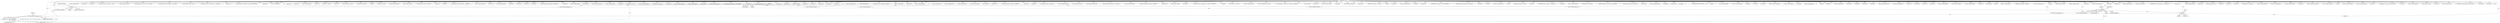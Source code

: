 digraph "0_stb_244d83bc3d859293f55812d48b3db168e581f6ab_0@pointer" {
"1000217" [label="(Call,error(f, VORBIS_invalid_first_page))"];
"1000213" [label="(Call,get32(f))"];
"1000195" [label="(Call,getn(f, header, 6))"];
"1000186" [label="(Call,get8(f))"];
"1000127" [label="(Call,start_page(f))"];
"1000108" [label="(MethodParameterIn,vorb *f)"];
"1000216" [label="(Return,return error(f, VORBIS_invalid_first_page);)"];
"1000205" [label="(Call,vorbis_validate(header))"];
"1001002" [label="(Call,error(f, VORBIS_outofmem))"];
"1001839" [label="(Call,get_bits(f,6))"];
"1000573" [label="(Call,get_bits(f, 8))"];
"1000195" [label="(Call,getn(f, header, 6))"];
"1000910" [label="(Call,setup_malloc(f, sizeof(c->codewords[0]) * c->entries))"];
"1000765" [label="(Call,error(f, VORBIS_invalid_setup))"];
"1001142" [label="(Call,setup_temp_free(f, values, sizeof(*values)*c->sorted_entries))"];
"1001600" [label="(Call,setup_malloc(f, sizeof(c->multiplicands[0]) * c->lookup_values))"];
"1000217" [label="(Call,error(f, VORBIS_invalid_first_page))"];
"1000185" [label="(Call,get8(f) != VORBIS_packet_id)"];
"1000834" [label="(Call,setup_temp_free(f, lengths, c->entries))"];
"1001068" [label="(Call,setup_malloc(f, sizeof(*c->sorted_codewords) * (c->sorted_entries+1)))"];
"1001926" [label="(Call,get_bits(f, 4))"];
"1002550" [label="(Call,setup_malloc(f, sizeof(*r->classdata) * f->codebooks[r->classbook].entries))"];
"1001825" [label="(Call,get_bits(f,16))"];
"1000956" [label="(Call,error(f, VORBIS_outofmem))"];
"1000169" [label="(Call,error(f, VORBIS_invalid_first_page))"];
"1001227" [label="(Call,get_bits(f, 4))"];
"1000593" [label="(Call,get_bits(f,1))"];
"1000928" [label="(Call,error(f, VORBIS_outofmem))"];
"1000667" [label="(Call,get_bits(f,5))"];
"1001318" [label="(Call,get_bits(f, c->value_bits))"];
"1000218" [label="(Identifier,f)"];
"1002435" [label="(Call,get_bits(f,1))"];
"1000630" [label="(Call,setup_temp_malloc(f, c->entries))"];
"1002867" [label="(Call,get_bits(f, ilog(f->channels-1)))"];
"1000108" [label="(MethodParameterIn,vorb *f)"];
"1000509" [label="(Call,CHECK(f))"];
"1002130" [label="(Call,get_bits(f, g->rangebits))"];
"1000521" [label="(Call,error(f, VORBIS_invalid_setup))"];
"1002573" [label="(Call,error(f, VORBIS_outofmem))"];
"1002782" [label="(Call,setup_malloc(f, f->channels * sizeof(*m->chan)))"];
"1002440" [label="(Call,get_bits(f,5))"];
"1001692" [label="(Call,CHECK(f))"];
"1002452" [label="(Call,setup_malloc(f, sizeof(r->residue_books[0]) * r->classifications))"];
"1000219" [label="(Identifier,VORBIS_invalid_first_page)"];
"1000186" [label="(Call,get8(f))"];
"1000705" [label="(Call,error(f, VORBIS_invalid_setup))"];
"1000568" [label="(Call,get_bits(f, 8))"];
"1001088" [label="(Call,error(f, VORBIS_outofmem))"];
"1001987" [label="(Call,get_bits(f, 8))"];
"1002389" [label="(Call,get_bits(f,6))"];
"1002431" [label="(Call,get_bits(f,3))"];
"1001592" [label="(Call,CHECK(f))"];
"1001561" [label="(Call,setup_temp_free(f, mults,sizeof(mults[0])*c->lookup_values))"];
"1003045" [label="(Call,get_bits(f,8))"];
"1003266" [label="(Call,error(f, VORBIS_outofmem))"];
"1000350" [label="(Call,start_packet(f))"];
"1000547" [label="(Call,error(f, VORBIS_invalid_setup))"];
"1002289" [label="(Call,error(f, VORBIS_outofmem))"];
"1003139" [label="(Call,get_bits(f,8))"];
"1000811" [label="(Call,setup_malloc(f, c->entries))"];
"1002001" [label="(Call,error(f, VORBIS_invalid_setup))"];
"1002883" [label="(Call,get_bits(f, ilog(f->channels-1)))"];
"1000539" [label="(Call,get_bits(f, 8))"];
"1003171" [label="(Call,error(f, VORBIS_invalid_setup))"];
"1000464" [label="(Call,error(f, VORBIS_outofmem))"];
"1000371" [label="(Call,start_packet(f))"];
"1001791" [label="(Call,error(f, VORBIS_invalid_setup))"];
"1002707" [label="(Call,setup_malloc(f, f->mapping_count * sizeof(*f->mapping)))"];
"1000190" [label="(Call,error(f, VORBIS_invalid_first_page))"];
"1000989" [label="(Call,setup_temp_malloc(f, sizeof(*values) * c->sorted_entries))"];
"1002513" [label="(Call,get_bits(f, 8))"];
"1000401" [label="(Call,get8_packet(f))"];
"1000689" [label="(Call,get_bits(f, ilog(limit)))"];
"1002834" [label="(Call,get_bits(f,1))"];
"1003090" [label="(Call,get_bits(f, 6))"];
"1000526" [label="(Call,get_bits(f, 8))"];
"1000561" [label="(Call,get_bits(f, 8))"];
"1003132" [label="(Call,get_bits(f,16))"];
"1000211" [label="(ControlStructure,if (get32(f) != 0))"];
"1000139" [label="(Call,error(f, VORBIS_invalid_first_page))"];
"1001340" [label="(Call,error(f, VORBIS_invalid_setup))"];
"1001631" [label="(Call,error(f, VORBIS_outofmem))"];
"1002638" [label="(Call,setup_malloc(f, sizeof(r->classdata[j][0]) * classwords))"];
"1002659" [label="(Call,error(f, VORBIS_outofmem))"];
"1002260" [label="(Call,get_bits(f, 6))"];
"1002346" [label="(Call,error(f, VORBIS_invalid_setup))"];
"1000187" [label="(Identifier,f)"];
"1000200" [label="(Call,error(f, VORBIS_unexpected_eof))"];
"1000823" [label="(Call,error(f, VORBIS_outofmem))"];
"1001298" [label="(Call,error(f, VORBIS_outofmem))"];
"1001440" [label="(Call,error(f, VORBIS_outofmem))"];
"1003542" [label="(Call,stb_vorbis_get_file_offset(f))"];
"1000358" [label="(Call,next_segment(f))"];
"1001832" [label="(Call,get_bits(f,16))"];
"1001679" [label="(Call,setup_temp_free(f, mults, sizeof(mults[0])*c->lookup_values))"];
"1001971" [label="(Call,get_bits(f, 2))"];
"1002062" [label="(Call,get_bits(f,4))"];
"1003201" [label="(Call,setup_malloc(f, sizeof(float) * f->blocksize_1))"];
"1000326" [label="(Call,error(f, VORBIS_invalid_setup))"];
"1003159" [label="(Call,error(f, VORBIS_invalid_setup))"];
"1000232" [label="(Call,error(f, VORBIS_invalid_first_page))"];
"1001283" [label="(Call,setup_temp_malloc(f, sizeof(mults[0]) * c->lookup_values))"];
"1000619" [label="(Call,error(f, VORBIS_invalid_setup))"];
"1001328" [label="(Call,setup_temp_free(f,mults,sizeof(mults[0])*c->lookup_values))"];
"1003174" [label="(Call,flush_packet(f))"];
"1003296" [label="(Call,error(f, VORBIS_outofmem))"];
"1002950" [label="(Call,get_bits(f,2))"];
"1001382" [label="(Call,setup_malloc(f, sizeof(c->multiplicands[0]) * c->sorted_entries * c->dimensions))"];
"1000896" [label="(Call,CHECK(f))"];
"1003311" [label="(Call,init_blocksize(f, 1, f->blocksize_1))"];
"1002046" [label="(Call,error(f, VORBIS_invalid_setup))"];
"1000194" [label="(Call,!getn(f, header, 6))"];
"1001879" [label="(Call,error(f, VORBIS_feature_not_supported))"];
"1001152" [label="(Call,setup_temp_free(f, c->codewords, sizeof(*c->codewords)*c->sorted_entries))"];
"1000376" [label="(Call,IS_PUSH_MODE(f))"];
"1001730" [label="(Call,get_bits(f, 6))"];
"1003000" [label="(Call,error(f, VORBIS_invalid_setup))"];
"1000188" [label="(Identifier,VORBIS_packet_id)"];
"1000197" [label="(Identifier,header)"];
"1000344" [label="(Call,start_page(f))"];
"1000339" [label="(Call,error(f, VORBIS_invalid_first_page))"];
"1001219" [label="(Call,get_bits(f, 32))"];
"1003217" [label="(Call,setup_malloc(f, sizeof(float) * f->blocksize_1/2))"];
"1000128" [label="(Identifier,f)"];
"1000268" [label="(Call,get8(f))"];
"1001779" [label="(Call,get_bits(f, 16))"];
"1000306" [label="(Call,error(f, VORBIS_invalid_setup))"];
"1002804" [label="(Call,get_bits(f,1))"];
"1002765" [label="(Call,get_bits(f,16))"];
"1002270" [label="(Call,setup_malloc(f, f->residue_count * sizeof(f->residue_config[0])))"];
"1001428" [label="(Call,setup_temp_free(f,mults,sizeof(mults[0])*c->lookup_values))"];
"1000552" [label="(Call,get_bits(f, 8))"];
"1001854" [label="(Call,get_bits(f,4))"];
"1003082" [label="(Call,error(f, VORBIS_invalid_setup))"];
"1000249" [label="(Call,get32(f))"];
"1001166" [label="(Call,setup_temp_free(f, lengths, c->entries))"];
"1001690" [label="(Call,CHECK(f))"];
"1000446" [label="(Call,setup_malloc(f, sizeof(*f->codebooks) * f->codebook_count))"];
"1002029" [label="(Call,get_bits(f,8))"];
"1003068" [label="(Call,error(f, VORBIS_invalid_setup))"];
"1003301" [label="(Call,init_blocksize(f, 0, f->blocksize_0))"];
"1000965" [label="(Call,setup_temp_malloc(f, sizeof(*c->codewords) * c->sorted_entries))"];
"1003235" [label="(Call,setup_malloc(f, sizeof(int16) * longest_floorlist))"];
"1002334" [label="(Call,get_bits(f, 16))"];
"1001054" [label="(Call,error(f, VORBIS_invalid_setup))"];
"1002397" [label="(Call,get_bits(f,8))"];
"1002353" [label="(Call,get_bits(f, 24))"];
"1001179" [label="(Call,CHECK(f))"];
"1000159" [label="(Call,error(f, VORBIS_invalid_first_page))"];
"1001405" [label="(Call,setup_malloc(f, sizeof(c->multiplicands[0]) * c->entries        * c->dimensions))"];
"1002800" [label="(Call,error(f, VORBIS_outofmem))"];
"1002954" [label="(Call,error(f, VORBIS_invalid_setup))"];
"1003054" [label="(Call,get_bits(f,8))"];
"1003118" [label="(Call,get_bits(f,1))"];
"1002812" [label="(Call,get_bits(f,4))"];
"1000257" [label="(Call,error(f, VORBIS_invalid_first_page))"];
"1002471" [label="(Call,error(f, VORBIS_outofmem))"];
"1002697" [label="(Call,get_bits(f,6))"];
"1003535" [label="(Call,error(f, VORBIS_outofmem))"];
"1000181" [label="(Call,error(f, VORBIS_invalid_first_page))"];
"1000262" [label="(Call,get32(f))"];
"1000740" [label="(Call,get_bits(f,1))"];
"1001758" [label="(Call,error(f, VORBIS_outofmem))"];
"1001714" [label="(Call,get_bits(f, 16))"];
"1000436" [label="(Call,get_bits(f,8))"];
"1000752" [label="(Call,get_bits(f, 5))"];
"1001875" [label="(Call,get_bits(f,8))"];
"1000127" [label="(Call,start_page(f))"];
"1000381" [label="(Call,is_whole_packet_present(f, TRUE))"];
"1002409" [label="(Call,error(f, VORBIS_invalid_setup))"];
"1000215" [label="(Literal,0)"];
"1001905" [label="(Call,get_bits(f, 5))"];
"1001211" [label="(Call,get_bits(f, 32))"];
"1001235" [label="(Call,get_bits(f,1))"];
"1000198" [label="(Literal,6)"];
"1001818" [label="(Call,get_bits(f,8))"];
"1002773" [label="(Call,error(f, VORBIS_invalid_setup))"];
"1000653" [label="(Call,error(f, VORBIS_outofmem))"];
"1000126" [label="(Call,!start_page(f))"];
"1002940" [label="(Call,error(f, VORBIS_invalid_setup))"];
"1000214" [label="(Identifier,f)"];
"1002984" [label="(Call,get_bits(f, 4))"];
"1000421" [label="(Call,get8_packet(f))"];
"1000331" [label="(Call,get8(f))"];
"1002529" [label="(Call,error(f, VORBIS_invalid_setup))"];
"1003277" [label="(Call,setup_malloc(f, sizeof(float) * f->blocksize_1/2))"];
"1003149" [label="(Call,error(f, VORBIS_invalid_setup))"];
"1003546" [label="(MethodReturn,static int)"];
"1000260" [label="(Call,get32(f))"];
"1001276" [label="(Call,error(f, VORBIS_invalid_setup))"];
"1002904" [label="(Call,error(f, VORBIS_invalid_setup))"];
"1000208" [label="(Call,error(f, VORBIS_invalid_first_page))"];
"1003036" [label="(Call,get_bits(f,8))"];
"1000318" [label="(Call,error(f, VORBIS_invalid_setup))"];
"1000149" [label="(Call,error(f, VORBIS_invalid_first_page))"];
"1000603" [label="(Call,get_bits(f,1))"];
"1003125" [label="(Call,get_bits(f,16))"];
"1000196" [label="(Identifier,f)"];
"1000982" [label="(Call,error(f, VORBIS_outofmem))"];
"1000216" [label="(Return,return error(f, VORBIS_invalid_first_page);)"];
"1001117" [label="(Call,error(f, VORBIS_outofmem))"];
"1001097" [label="(Call,setup_malloc(f, sizeof(*c->sorted_values   ) * (c->sorted_entries+1)))"];
"1002360" [label="(Call,get_bits(f, 24))"];
"1000224" [label="(Call,get8(f))"];
"1002372" [label="(Call,error(f, VORBIS_invalid_setup))"];
"1002843" [label="(Call,get_bits(f,8))"];
"1001049" [label="(Call,setup_temp_free(f, values, 0))"];
"1000360" [label="(Call,skip(f, len))"];
"1001961" [label="(Call,get_bits(f, 3))"];
"1001846" [label="(Call,get_bits(f,8))"];
"1000945" [label="(Call,setup_malloc(f, c->sorted_entries))"];
"1000213" [label="(Call,get32(f))"];
"1001195" [label="(Call,error(f, VORBIS_invalid_setup))"];
"1000405" [label="(Call,error(f, VORBIS_invalid_setup))"];
"1001722" [label="(Call,error(f, VORBIS_invalid_setup))"];
"1002380" [label="(Call,get_bits(f,24))"];
"1000242" [label="(Call,error(f, VORBIS_too_many_channels))"];
"1000534" [label="(Call,error(f, VORBIS_invalid_setup))"];
"1000264" [label="(Call,get32(f))"];
"1002920" [label="(Call,error(f, VORBIS_invalid_setup))"];
"1000428" [label="(Call,error(f, VORBIS_invalid_setup))"];
"1001185" [label="(Call,get_bits(f, 4))"];
"1001740" [label="(Call,setup_malloc(f, f->floor_count * sizeof(*f->floor_config)))"];
"1000212" [label="(Call,get32(f) != 0)"];
"1002054" [label="(Call,get_bits(f,2))"];
"1001573" [label="(Call,error(f, VORBIS_invalid_setup))"];
"1000644" [label="(Call,setup_malloc(f, c->entries))"];
"1001697" [label="(Call,get_bits(f, 6))"];
"1002725" [label="(Call,error(f, VORBIS_outofmem))"];
"1001619" [label="(Call,setup_temp_free(f, mults,sizeof(mults[0])*c->lookup_values))"];
"1000513" [label="(Call,get_bits(f, 8))"];
"1000582" [label="(Call,get_bits(f, 8))"];
"1000217" -> "1000216"  [label="AST: "];
"1000217" -> "1000219"  [label="CFG: "];
"1000218" -> "1000217"  [label="AST: "];
"1000219" -> "1000217"  [label="AST: "];
"1000216" -> "1000217"  [label="CFG: "];
"1000217" -> "1003546"  [label="DDG: VORBIS_invalid_first_page"];
"1000217" -> "1003546"  [label="DDG: error(f, VORBIS_invalid_first_page)"];
"1000217" -> "1003546"  [label="DDG: f"];
"1000217" -> "1000216"  [label="DDG: error(f, VORBIS_invalid_first_page)"];
"1000213" -> "1000217"  [label="DDG: f"];
"1000108" -> "1000217"  [label="DDG: f"];
"1000213" -> "1000212"  [label="AST: "];
"1000213" -> "1000214"  [label="CFG: "];
"1000214" -> "1000213"  [label="AST: "];
"1000215" -> "1000213"  [label="CFG: "];
"1000213" -> "1000212"  [label="DDG: f"];
"1000195" -> "1000213"  [label="DDG: f"];
"1000108" -> "1000213"  [label="DDG: f"];
"1000213" -> "1000224"  [label="DDG: f"];
"1000195" -> "1000194"  [label="AST: "];
"1000195" -> "1000198"  [label="CFG: "];
"1000196" -> "1000195"  [label="AST: "];
"1000197" -> "1000195"  [label="AST: "];
"1000198" -> "1000195"  [label="AST: "];
"1000194" -> "1000195"  [label="CFG: "];
"1000195" -> "1003546"  [label="DDG: header"];
"1000195" -> "1000194"  [label="DDG: f"];
"1000195" -> "1000194"  [label="DDG: header"];
"1000195" -> "1000194"  [label="DDG: 6"];
"1000186" -> "1000195"  [label="DDG: f"];
"1000108" -> "1000195"  [label="DDG: f"];
"1000195" -> "1000200"  [label="DDG: f"];
"1000195" -> "1000205"  [label="DDG: header"];
"1000195" -> "1000208"  [label="DDG: f"];
"1000186" -> "1000185"  [label="AST: "];
"1000186" -> "1000187"  [label="CFG: "];
"1000187" -> "1000186"  [label="AST: "];
"1000188" -> "1000186"  [label="CFG: "];
"1000186" -> "1000185"  [label="DDG: f"];
"1000127" -> "1000186"  [label="DDG: f"];
"1000108" -> "1000186"  [label="DDG: f"];
"1000186" -> "1000190"  [label="DDG: f"];
"1000127" -> "1000126"  [label="AST: "];
"1000127" -> "1000128"  [label="CFG: "];
"1000128" -> "1000127"  [label="AST: "];
"1000126" -> "1000127"  [label="CFG: "];
"1000127" -> "1003546"  [label="DDG: f"];
"1000127" -> "1000126"  [label="DDG: f"];
"1000108" -> "1000127"  [label="DDG: f"];
"1000127" -> "1000139"  [label="DDG: f"];
"1000127" -> "1000149"  [label="DDG: f"];
"1000127" -> "1000159"  [label="DDG: f"];
"1000127" -> "1000169"  [label="DDG: f"];
"1000127" -> "1000181"  [label="DDG: f"];
"1000108" -> "1000107"  [label="AST: "];
"1000108" -> "1003546"  [label="DDG: f"];
"1000108" -> "1000139"  [label="DDG: f"];
"1000108" -> "1000149"  [label="DDG: f"];
"1000108" -> "1000159"  [label="DDG: f"];
"1000108" -> "1000169"  [label="DDG: f"];
"1000108" -> "1000181"  [label="DDG: f"];
"1000108" -> "1000190"  [label="DDG: f"];
"1000108" -> "1000200"  [label="DDG: f"];
"1000108" -> "1000208"  [label="DDG: f"];
"1000108" -> "1000224"  [label="DDG: f"];
"1000108" -> "1000232"  [label="DDG: f"];
"1000108" -> "1000242"  [label="DDG: f"];
"1000108" -> "1000249"  [label="DDG: f"];
"1000108" -> "1000257"  [label="DDG: f"];
"1000108" -> "1000260"  [label="DDG: f"];
"1000108" -> "1000262"  [label="DDG: f"];
"1000108" -> "1000264"  [label="DDG: f"];
"1000108" -> "1000268"  [label="DDG: f"];
"1000108" -> "1000306"  [label="DDG: f"];
"1000108" -> "1000318"  [label="DDG: f"];
"1000108" -> "1000326"  [label="DDG: f"];
"1000108" -> "1000331"  [label="DDG: f"];
"1000108" -> "1000339"  [label="DDG: f"];
"1000108" -> "1000344"  [label="DDG: f"];
"1000108" -> "1000350"  [label="DDG: f"];
"1000108" -> "1000358"  [label="DDG: f"];
"1000108" -> "1000360"  [label="DDG: f"];
"1000108" -> "1000371"  [label="DDG: f"];
"1000108" -> "1000376"  [label="DDG: f"];
"1000108" -> "1000381"  [label="DDG: f"];
"1000108" -> "1000401"  [label="DDG: f"];
"1000108" -> "1000405"  [label="DDG: f"];
"1000108" -> "1000421"  [label="DDG: f"];
"1000108" -> "1000428"  [label="DDG: f"];
"1000108" -> "1000436"  [label="DDG: f"];
"1000108" -> "1000446"  [label="DDG: f"];
"1000108" -> "1000464"  [label="DDG: f"];
"1000108" -> "1000509"  [label="DDG: f"];
"1000108" -> "1000513"  [label="DDG: f"];
"1000108" -> "1000521"  [label="DDG: f"];
"1000108" -> "1000526"  [label="DDG: f"];
"1000108" -> "1000534"  [label="DDG: f"];
"1000108" -> "1000539"  [label="DDG: f"];
"1000108" -> "1000547"  [label="DDG: f"];
"1000108" -> "1000552"  [label="DDG: f"];
"1000108" -> "1000561"  [label="DDG: f"];
"1000108" -> "1000568"  [label="DDG: f"];
"1000108" -> "1000573"  [label="DDG: f"];
"1000108" -> "1000582"  [label="DDG: f"];
"1000108" -> "1000593"  [label="DDG: f"];
"1000108" -> "1000603"  [label="DDG: f"];
"1000108" -> "1000619"  [label="DDG: f"];
"1000108" -> "1000630"  [label="DDG: f"];
"1000108" -> "1000644"  [label="DDG: f"];
"1000108" -> "1000653"  [label="DDG: f"];
"1000108" -> "1000667"  [label="DDG: f"];
"1000108" -> "1000689"  [label="DDG: f"];
"1000108" -> "1000705"  [label="DDG: f"];
"1000108" -> "1000740"  [label="DDG: f"];
"1000108" -> "1000752"  [label="DDG: f"];
"1000108" -> "1000765"  [label="DDG: f"];
"1000108" -> "1000811"  [label="DDG: f"];
"1000108" -> "1000823"  [label="DDG: f"];
"1000108" -> "1000834"  [label="DDG: f"];
"1000108" -> "1000896"  [label="DDG: f"];
"1000108" -> "1000910"  [label="DDG: f"];
"1000108" -> "1000928"  [label="DDG: f"];
"1000108" -> "1000945"  [label="DDG: f"];
"1000108" -> "1000956"  [label="DDG: f"];
"1000108" -> "1000965"  [label="DDG: f"];
"1000108" -> "1000982"  [label="DDG: f"];
"1000108" -> "1000989"  [label="DDG: f"];
"1000108" -> "1001002"  [label="DDG: f"];
"1000108" -> "1001049"  [label="DDG: f"];
"1000108" -> "1001054"  [label="DDG: f"];
"1000108" -> "1001068"  [label="DDG: f"];
"1000108" -> "1001088"  [label="DDG: f"];
"1000108" -> "1001097"  [label="DDG: f"];
"1000108" -> "1001117"  [label="DDG: f"];
"1000108" -> "1001142"  [label="DDG: f"];
"1000108" -> "1001152"  [label="DDG: f"];
"1000108" -> "1001166"  [label="DDG: f"];
"1000108" -> "1001179"  [label="DDG: f"];
"1000108" -> "1001185"  [label="DDG: f"];
"1000108" -> "1001195"  [label="DDG: f"];
"1000108" -> "1001211"  [label="DDG: f"];
"1000108" -> "1001219"  [label="DDG: f"];
"1000108" -> "1001227"  [label="DDG: f"];
"1000108" -> "1001235"  [label="DDG: f"];
"1000108" -> "1001276"  [label="DDG: f"];
"1000108" -> "1001283"  [label="DDG: f"];
"1000108" -> "1001298"  [label="DDG: f"];
"1000108" -> "1001318"  [label="DDG: f"];
"1000108" -> "1001328"  [label="DDG: f"];
"1000108" -> "1001340"  [label="DDG: f"];
"1000108" -> "1001382"  [label="DDG: f"];
"1000108" -> "1001405"  [label="DDG: f"];
"1000108" -> "1001428"  [label="DDG: f"];
"1000108" -> "1001440"  [label="DDG: f"];
"1000108" -> "1001561"  [label="DDG: f"];
"1000108" -> "1001573"  [label="DDG: f"];
"1000108" -> "1001592"  [label="DDG: f"];
"1000108" -> "1001600"  [label="DDG: f"];
"1000108" -> "1001619"  [label="DDG: f"];
"1000108" -> "1001631"  [label="DDG: f"];
"1000108" -> "1001679"  [label="DDG: f"];
"1000108" -> "1001690"  [label="DDG: f"];
"1000108" -> "1001692"  [label="DDG: f"];
"1000108" -> "1001697"  [label="DDG: f"];
"1000108" -> "1001714"  [label="DDG: f"];
"1000108" -> "1001722"  [label="DDG: f"];
"1000108" -> "1001730"  [label="DDG: f"];
"1000108" -> "1001740"  [label="DDG: f"];
"1000108" -> "1001758"  [label="DDG: f"];
"1000108" -> "1001779"  [label="DDG: f"];
"1000108" -> "1001791"  [label="DDG: f"];
"1000108" -> "1001818"  [label="DDG: f"];
"1000108" -> "1001825"  [label="DDG: f"];
"1000108" -> "1001832"  [label="DDG: f"];
"1000108" -> "1001839"  [label="DDG: f"];
"1000108" -> "1001846"  [label="DDG: f"];
"1000108" -> "1001854"  [label="DDG: f"];
"1000108" -> "1001875"  [label="DDG: f"];
"1000108" -> "1001879"  [label="DDG: f"];
"1000108" -> "1001905"  [label="DDG: f"];
"1000108" -> "1001926"  [label="DDG: f"];
"1000108" -> "1001961"  [label="DDG: f"];
"1000108" -> "1001971"  [label="DDG: f"];
"1000108" -> "1001987"  [label="DDG: f"];
"1000108" -> "1002001"  [label="DDG: f"];
"1000108" -> "1002029"  [label="DDG: f"];
"1000108" -> "1002046"  [label="DDG: f"];
"1000108" -> "1002054"  [label="DDG: f"];
"1000108" -> "1002062"  [label="DDG: f"];
"1000108" -> "1002130"  [label="DDG: f"];
"1000108" -> "1002260"  [label="DDG: f"];
"1000108" -> "1002270"  [label="DDG: f"];
"1000108" -> "1002289"  [label="DDG: f"];
"1000108" -> "1002334"  [label="DDG: f"];
"1000108" -> "1002346"  [label="DDG: f"];
"1000108" -> "1002353"  [label="DDG: f"];
"1000108" -> "1002360"  [label="DDG: f"];
"1000108" -> "1002372"  [label="DDG: f"];
"1000108" -> "1002380"  [label="DDG: f"];
"1000108" -> "1002389"  [label="DDG: f"];
"1000108" -> "1002397"  [label="DDG: f"];
"1000108" -> "1002409"  [label="DDG: f"];
"1000108" -> "1002431"  [label="DDG: f"];
"1000108" -> "1002435"  [label="DDG: f"];
"1000108" -> "1002440"  [label="DDG: f"];
"1000108" -> "1002452"  [label="DDG: f"];
"1000108" -> "1002471"  [label="DDG: f"];
"1000108" -> "1002513"  [label="DDG: f"];
"1000108" -> "1002529"  [label="DDG: f"];
"1000108" -> "1002550"  [label="DDG: f"];
"1000108" -> "1002573"  [label="DDG: f"];
"1000108" -> "1002638"  [label="DDG: f"];
"1000108" -> "1002659"  [label="DDG: f"];
"1000108" -> "1002697"  [label="DDG: f"];
"1000108" -> "1002707"  [label="DDG: f"];
"1000108" -> "1002725"  [label="DDG: f"];
"1000108" -> "1002765"  [label="DDG: f"];
"1000108" -> "1002773"  [label="DDG: f"];
"1000108" -> "1002782"  [label="DDG: f"];
"1000108" -> "1002800"  [label="DDG: f"];
"1000108" -> "1002804"  [label="DDG: f"];
"1000108" -> "1002812"  [label="DDG: f"];
"1000108" -> "1002834"  [label="DDG: f"];
"1000108" -> "1002843"  [label="DDG: f"];
"1000108" -> "1002867"  [label="DDG: f"];
"1000108" -> "1002883"  [label="DDG: f"];
"1000108" -> "1002904"  [label="DDG: f"];
"1000108" -> "1002920"  [label="DDG: f"];
"1000108" -> "1002940"  [label="DDG: f"];
"1000108" -> "1002950"  [label="DDG: f"];
"1000108" -> "1002954"  [label="DDG: f"];
"1000108" -> "1002984"  [label="DDG: f"];
"1000108" -> "1003000"  [label="DDG: f"];
"1000108" -> "1003036"  [label="DDG: f"];
"1000108" -> "1003045"  [label="DDG: f"];
"1000108" -> "1003054"  [label="DDG: f"];
"1000108" -> "1003068"  [label="DDG: f"];
"1000108" -> "1003082"  [label="DDG: f"];
"1000108" -> "1003090"  [label="DDG: f"];
"1000108" -> "1003118"  [label="DDG: f"];
"1000108" -> "1003125"  [label="DDG: f"];
"1000108" -> "1003132"  [label="DDG: f"];
"1000108" -> "1003139"  [label="DDG: f"];
"1000108" -> "1003149"  [label="DDG: f"];
"1000108" -> "1003159"  [label="DDG: f"];
"1000108" -> "1003171"  [label="DDG: f"];
"1000108" -> "1003174"  [label="DDG: f"];
"1000108" -> "1003201"  [label="DDG: f"];
"1000108" -> "1003217"  [label="DDG: f"];
"1000108" -> "1003235"  [label="DDG: f"];
"1000108" -> "1003266"  [label="DDG: f"];
"1000108" -> "1003277"  [label="DDG: f"];
"1000108" -> "1003296"  [label="DDG: f"];
"1000108" -> "1003301"  [label="DDG: f"];
"1000108" -> "1003311"  [label="DDG: f"];
"1000108" -> "1003535"  [label="DDG: f"];
"1000108" -> "1003542"  [label="DDG: f"];
"1000216" -> "1000211"  [label="AST: "];
"1003546" -> "1000216"  [label="CFG: "];
"1000216" -> "1003546"  [label="DDG: <RET>"];
}
